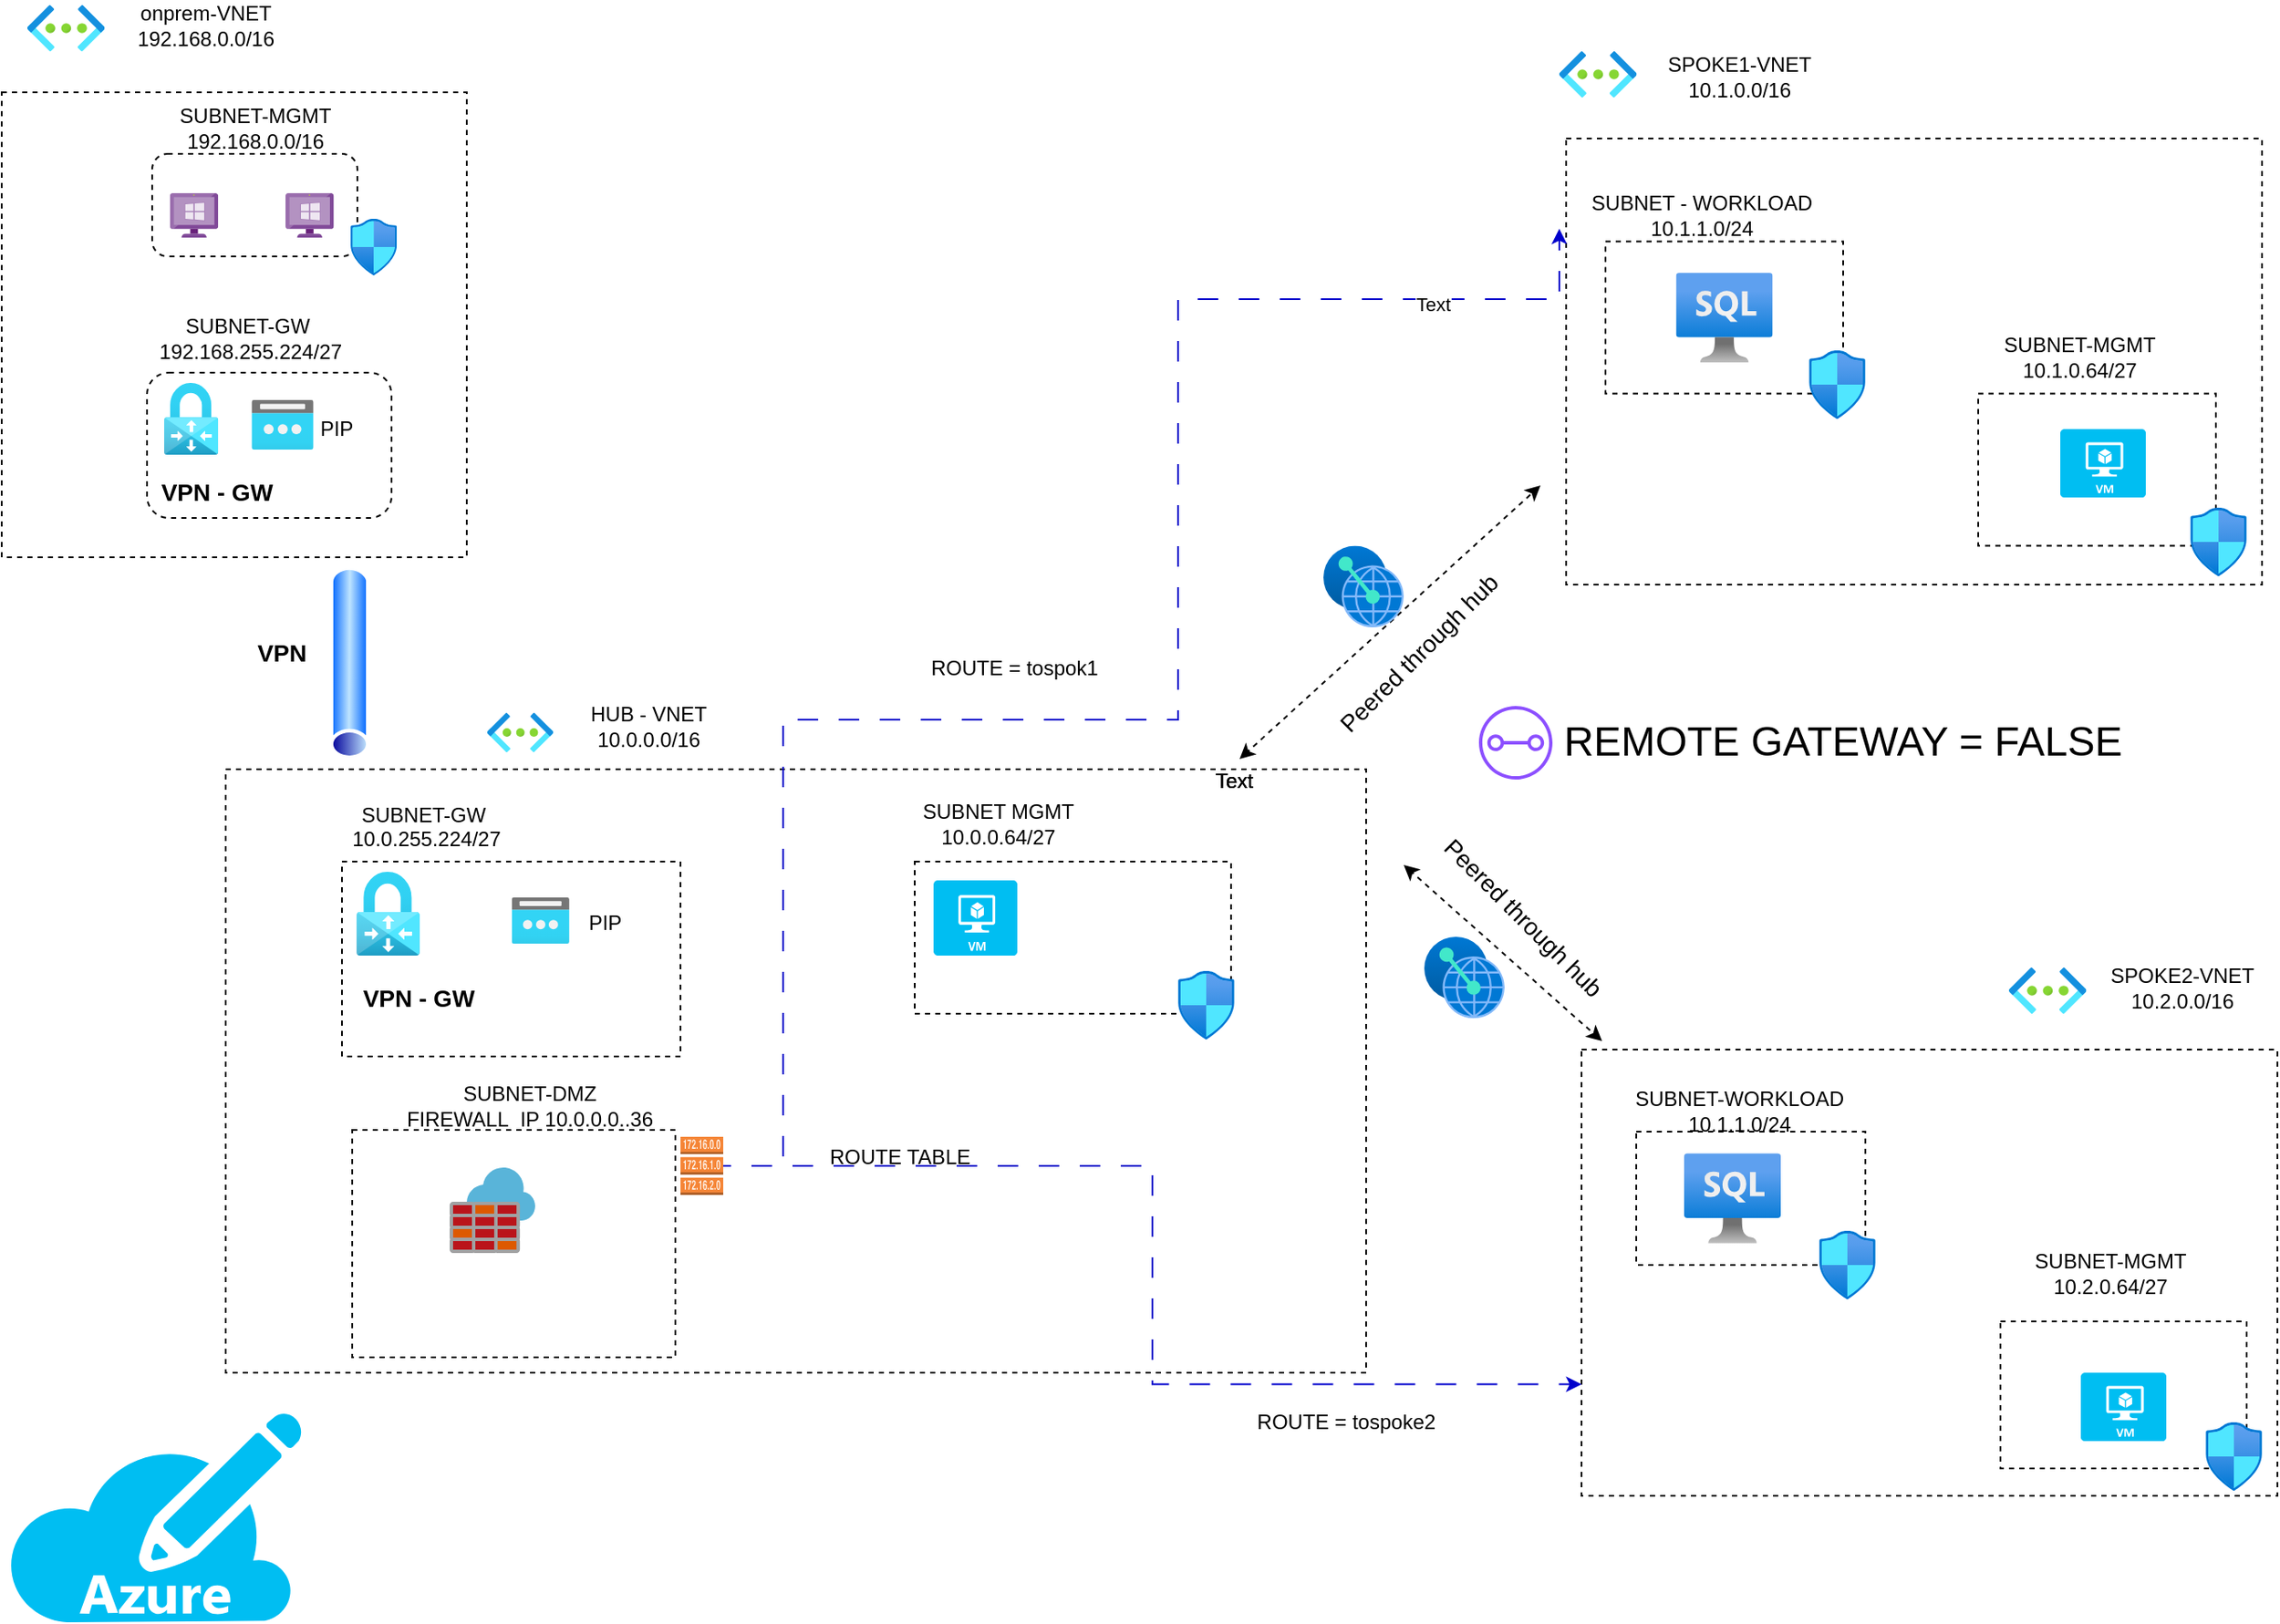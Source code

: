 <mxfile version="24.6.4" type="device">
  <diagram name="Página-1" id="0XVBPAYQFIgWgaYY-hve">
    <mxGraphModel dx="2100" dy="1258" grid="0" gridSize="10" guides="1" tooltips="1" connect="1" arrows="1" fold="1" page="1" pageScale="1" pageWidth="1390" pageHeight="980" math="0" shadow="0">
      <root>
        <mxCell id="0" />
        <mxCell id="1" parent="0" />
        <mxCell id="W7bgL_GozD5dgxPRXH0D-1" value="" style="image;aspect=fixed;html=1;points=[];align=center;fontSize=12;image=img/lib/azure2/networking/Virtual_Networks.svg;" vertex="1" parent="1">
          <mxGeometry x="22" y="21" width="45.23" height="27" as="geometry" />
        </mxCell>
        <mxCell id="W7bgL_GozD5dgxPRXH0D-2" value="" style="whiteSpace=wrap;html=1;aspect=fixed;dashed=1;" vertex="1" parent="1">
          <mxGeometry x="7" y="72" width="272" height="272" as="geometry" />
        </mxCell>
        <mxCell id="W7bgL_GozD5dgxPRXH0D-4" value="" style="image;aspect=fixed;html=1;points=[];align=center;fontSize=12;image=img/lib/azure2/networking/Virtual_Networks.svg;" vertex="1" parent="1">
          <mxGeometry x="291" y="435" width="38.53" height="23" as="geometry" />
        </mxCell>
        <mxCell id="W7bgL_GozD5dgxPRXH0D-8" value="" style="rounded=0;whiteSpace=wrap;html=1;dashed=1;" vertex="1" parent="1">
          <mxGeometry x="138" y="468" width="667" height="353" as="geometry" />
        </mxCell>
        <mxCell id="W7bgL_GozD5dgxPRXH0D-9" value="" style="rounded=0;whiteSpace=wrap;html=1;dashed=1;" vertex="1" parent="1">
          <mxGeometry x="922" y="99" width="407" height="261" as="geometry" />
        </mxCell>
        <mxCell id="W7bgL_GozD5dgxPRXH0D-10" value="" style="rounded=0;whiteSpace=wrap;html=1;dashed=1;" vertex="1" parent="1">
          <mxGeometry x="931" y="632" width="407" height="261" as="geometry" />
        </mxCell>
        <mxCell id="W7bgL_GozD5dgxPRXH0D-11" value="" style="image;aspect=fixed;html=1;points=[];align=center;fontSize=12;image=img/lib/azure2/networking/Virtual_Networks.svg;" vertex="1" parent="1">
          <mxGeometry x="1181" y="584" width="45.23" height="27" as="geometry" />
        </mxCell>
        <mxCell id="W7bgL_GozD5dgxPRXH0D-12" value="" style="image;aspect=fixed;html=1;points=[];align=center;fontSize=12;image=img/lib/azure2/networking/Virtual_Networks.svg;" vertex="1" parent="1">
          <mxGeometry x="918" y="48" width="45.23" height="27" as="geometry" />
        </mxCell>
        <mxCell id="W7bgL_GozD5dgxPRXH0D-13" value="onprem-VNET 192.168.0.0/16" style="text;html=1;align=center;verticalAlign=middle;whiteSpace=wrap;rounded=0;" vertex="1" parent="1">
          <mxGeometry x="80" y="18" width="93" height="30" as="geometry" />
        </mxCell>
        <mxCell id="W7bgL_GozD5dgxPRXH0D-14" value="SPOKE2-VNET&lt;div&gt;10.2.0.0/16&lt;/div&gt;" style="text;html=1;align=center;verticalAlign=middle;whiteSpace=wrap;rounded=0;" vertex="1" parent="1">
          <mxGeometry x="1236" y="581" width="93" height="30" as="geometry" />
        </mxCell>
        <mxCell id="W7bgL_GozD5dgxPRXH0D-15" value="SPOKE1-VNET&lt;div&gt;10.1.0.0/16&lt;/div&gt;" style="text;html=1;align=center;verticalAlign=middle;whiteSpace=wrap;rounded=0;" vertex="1" parent="1">
          <mxGeometry x="977" y="48" width="93" height="30" as="geometry" />
        </mxCell>
        <mxCell id="W7bgL_GozD5dgxPRXH0D-16" value="HUB - VNET&lt;div&gt;10.0.0.0/16&lt;/div&gt;" style="text;html=1;align=center;verticalAlign=middle;whiteSpace=wrap;rounded=0;" vertex="1" parent="1">
          <mxGeometry x="339" y="428" width="93" height="30" as="geometry" />
        </mxCell>
        <mxCell id="W7bgL_GozD5dgxPRXH0D-20" value="" style="endArrow=classic;startArrow=classic;html=1;rounded=0;dashed=1;flowAnimation=1;" edge="1" parent="1">
          <mxGeometry width="50" height="50" relative="1" as="geometry">
            <mxPoint x="731" y="462" as="sourcePoint" />
            <mxPoint x="907" y="302" as="targetPoint" />
          </mxGeometry>
        </mxCell>
        <mxCell id="W7bgL_GozD5dgxPRXH0D-21" value="" style="rounded=0;whiteSpace=wrap;html=1;dashed=1;" vertex="1" parent="1">
          <mxGeometry x="206" y="522" width="198" height="114" as="geometry" />
        </mxCell>
        <mxCell id="W7bgL_GozD5dgxPRXH0D-22" value="" style="rounded=0;whiteSpace=wrap;html=1;dashed=1;" vertex="1" parent="1">
          <mxGeometry x="541" y="522" width="185" height="89" as="geometry" />
        </mxCell>
        <mxCell id="W7bgL_GozD5dgxPRXH0D-23" value="" style="rounded=0;whiteSpace=wrap;html=1;dashed=1;" vertex="1" parent="1">
          <mxGeometry x="212" y="679" width="189" height="133" as="geometry" />
        </mxCell>
        <mxCell id="W7bgL_GozD5dgxPRXH0D-24" value="SUBNET MGMT 10.0.0.64/27" style="text;html=1;align=center;verticalAlign=middle;whiteSpace=wrap;rounded=0;" vertex="1" parent="1">
          <mxGeometry x="530" y="485" width="120" height="30" as="geometry" />
        </mxCell>
        <mxCell id="W7bgL_GozD5dgxPRXH0D-25" value="" style="verticalLabelPosition=bottom;html=1;verticalAlign=top;align=center;strokeColor=none;fillColor=#00BEF2;shape=mxgraph.azure.virtual_machine;" vertex="1" parent="1">
          <mxGeometry x="552" y="533" width="49" height="44" as="geometry" />
        </mxCell>
        <mxCell id="W7bgL_GozD5dgxPRXH0D-26" value="" style="image;sketch=0;aspect=fixed;html=1;points=[];align=center;fontSize=12;image=img/lib/mscae/Azure_Firewall.svg;" vertex="1" parent="1">
          <mxGeometry x="269" y="701" width="50" height="50" as="geometry" />
        </mxCell>
        <mxCell id="W7bgL_GozD5dgxPRXH0D-27" value="SUBNET-DMZ&lt;div&gt;FIREWALL&amp;nbsp; IP 10.0.0.0..36&lt;/div&gt;" style="text;html=1;align=center;verticalAlign=middle;whiteSpace=wrap;rounded=0;" vertex="1" parent="1">
          <mxGeometry x="235" y="650" width="162" height="30" as="geometry" />
        </mxCell>
        <mxCell id="W7bgL_GozD5dgxPRXH0D-30" value="SUBNET-GW&amp;nbsp; 10.0.255.224/27&lt;div&gt;&lt;br&gt;&lt;/div&gt;" style="text;html=1;align=center;verticalAlign=middle;whiteSpace=wrap;rounded=0;" vertex="1" parent="1">
          <mxGeometry x="193" y="494" width="125" height="30" as="geometry" />
        </mxCell>
        <mxCell id="W7bgL_GozD5dgxPRXH0D-32" value="" style="image;aspect=fixed;html=1;points=[];align=center;fontSize=12;image=img/lib/azure2/networking/Virtual_Network_Gateways.svg;" vertex="1" parent="1">
          <mxGeometry x="214.53" y="528" width="36.93" height="49" as="geometry" />
        </mxCell>
        <mxCell id="W7bgL_GozD5dgxPRXH0D-33" value="" style="rounded=1;whiteSpace=wrap;html=1;dashed=1;" vertex="1" parent="1">
          <mxGeometry x="92" y="236" width="143" height="85" as="geometry" />
        </mxCell>
        <mxCell id="W7bgL_GozD5dgxPRXH0D-34" value="" style="rounded=1;whiteSpace=wrap;html=1;dashed=1;" vertex="1" parent="1">
          <mxGeometry x="95" y="108" width="120" height="60" as="geometry" />
        </mxCell>
        <mxCell id="W7bgL_GozD5dgxPRXH0D-35" value="SUBNET-GW&lt;div&gt;&amp;nbsp;192.168.255.224/27&lt;/div&gt;" style="text;html=1;align=center;verticalAlign=middle;whiteSpace=wrap;rounded=0;" vertex="1" parent="1">
          <mxGeometry x="91" y="201" width="120" height="30" as="geometry" />
        </mxCell>
        <mxCell id="W7bgL_GozD5dgxPRXH0D-36" value="" style="image;aspect=fixed;html=1;points=[];align=center;fontSize=12;image=img/lib/azure2/networking/Virtual_Network_Gateways.svg;" vertex="1" parent="1">
          <mxGeometry x="102" y="242" width="31.65" height="42" as="geometry" />
        </mxCell>
        <mxCell id="W7bgL_GozD5dgxPRXH0D-37" value="SUBNET-MGMT&lt;div&gt;192.168.0.0/16&lt;/div&gt;" style="text;html=1;align=center;verticalAlign=middle;whiteSpace=wrap;rounded=0;" vertex="1" parent="1">
          <mxGeometry x="95" y="78" width="121" height="30" as="geometry" />
        </mxCell>
        <mxCell id="W7bgL_GozD5dgxPRXH0D-40" value="" style="image;sketch=0;aspect=fixed;html=1;points=[];align=center;fontSize=12;image=img/lib/mscae/VM_Windows_Non_Azure.svg;" vertex="1" parent="1">
          <mxGeometry x="173" y="131" width="28.26" height="26" as="geometry" />
        </mxCell>
        <mxCell id="W7bgL_GozD5dgxPRXH0D-41" value="" style="image;sketch=0;aspect=fixed;html=1;points=[];align=center;fontSize=12;image=img/lib/mscae/VM_Windows_Non_Azure.svg;" vertex="1" parent="1">
          <mxGeometry x="105.39" y="131" width="28.26" height="26" as="geometry" />
        </mxCell>
        <mxCell id="W7bgL_GozD5dgxPRXH0D-42" value="&lt;b&gt;&lt;font style=&quot;font-size: 14px;&quot;&gt;VPN - GW&lt;/font&gt;&lt;/b&gt;" style="text;html=1;align=center;verticalAlign=middle;whiteSpace=wrap;rounded=0;" vertex="1" parent="1">
          <mxGeometry x="211" y="587" width="80" height="30" as="geometry" />
        </mxCell>
        <mxCell id="W7bgL_GozD5dgxPRXH0D-43" value="&lt;b&gt;&lt;font style=&quot;font-size: 14px;&quot;&gt;VPN - GW&lt;/font&gt;&lt;/b&gt;" style="text;html=1;align=center;verticalAlign=middle;whiteSpace=wrap;rounded=0;" vertex="1" parent="1">
          <mxGeometry x="93" y="291" width="80" height="30" as="geometry" />
        </mxCell>
        <mxCell id="W7bgL_GozD5dgxPRXH0D-44" value="" style="image;aspect=fixed;perimeter=ellipsePerimeter;html=1;align=center;shadow=0;dashed=0;spacingTop=3;image=img/lib/active_directory/tunnel.svg;rotation=-90;" vertex="1" parent="1">
          <mxGeometry x="152" y="394" width="117" height="23.4" as="geometry" />
        </mxCell>
        <mxCell id="W7bgL_GozD5dgxPRXH0D-45" value="&lt;font style=&quot;font-size: 14px;&quot;&gt;&lt;b&gt;VPN&lt;/b&gt;&lt;/font&gt;" style="text;html=1;align=center;verticalAlign=middle;whiteSpace=wrap;rounded=0;" vertex="1" parent="1">
          <mxGeometry x="141.26" y="385" width="60" height="30" as="geometry" />
        </mxCell>
        <mxCell id="W7bgL_GozD5dgxPRXH0D-46" value="" style="image;aspect=fixed;html=1;points=[];align=center;fontSize=12;image=img/lib/azure2/other/Peering_Service.svg;" vertex="1" parent="1">
          <mxGeometry x="780" y="337.31" width="47" height="47.69" as="geometry" />
        </mxCell>
        <mxCell id="W7bgL_GozD5dgxPRXH0D-47" value="&lt;font style=&quot;font-size: 14px;&quot;&gt;Peered through hub&lt;/font&gt;" style="text;html=1;align=center;verticalAlign=middle;whiteSpace=wrap;rounded=0;rotation=-45;" vertex="1" parent="1">
          <mxGeometry x="772" y="385" width="128" height="30" as="geometry" />
        </mxCell>
        <mxCell id="W7bgL_GozD5dgxPRXH0D-48" value="" style="endArrow=classic;startArrow=classic;html=1;rounded=0;dashed=1;flowAnimation=1;" edge="1" parent="1">
          <mxGeometry width="50" height="50" relative="1" as="geometry">
            <mxPoint x="827" y="524" as="sourcePoint" />
            <mxPoint x="943" y="627" as="targetPoint" />
          </mxGeometry>
        </mxCell>
        <mxCell id="W7bgL_GozD5dgxPRXH0D-49" value="" style="image;aspect=fixed;html=1;points=[];align=center;fontSize=12;image=img/lib/azure2/other/Peering_Service.svg;" vertex="1" parent="1">
          <mxGeometry x="839" y="566" width="47" height="47.69" as="geometry" />
        </mxCell>
        <mxCell id="W7bgL_GozD5dgxPRXH0D-50" value="&lt;font style=&quot;font-size: 14px;&quot;&gt;Peered through hub&lt;/font&gt;" style="text;html=1;align=center;verticalAlign=middle;whiteSpace=wrap;rounded=0;rotation=45;" vertex="1" parent="1">
          <mxGeometry x="833" y="540" width="128" height="30" as="geometry" />
        </mxCell>
        <mxCell id="W7bgL_GozD5dgxPRXH0D-51" value="" style="rounded=0;whiteSpace=wrap;html=1;dashed=1;" vertex="1" parent="1">
          <mxGeometry x="945" y="159.31" width="139" height="89" as="geometry" />
        </mxCell>
        <mxCell id="W7bgL_GozD5dgxPRXH0D-52" value="" style="rounded=0;whiteSpace=wrap;html=1;dashed=1;" vertex="1" parent="1">
          <mxGeometry x="1163" y="248.31" width="139" height="89" as="geometry" />
        </mxCell>
        <mxCell id="W7bgL_GozD5dgxPRXH0D-53" value="SUBNET - WORKLOAD 10.1.1.0/24" style="text;html=1;align=center;verticalAlign=middle;whiteSpace=wrap;rounded=0;" vertex="1" parent="1">
          <mxGeometry x="918" y="129.31" width="167" height="30" as="geometry" />
        </mxCell>
        <mxCell id="W7bgL_GozD5dgxPRXH0D-55" value="SUBNET-MGMT&lt;div&gt;10.1.0.64/27&lt;/div&gt;" style="text;html=1;align=center;verticalAlign=middle;whiteSpace=wrap;rounded=0;" vertex="1" parent="1">
          <mxGeometry x="1163" y="212" width="118.77" height="30" as="geometry" />
        </mxCell>
        <mxCell id="W7bgL_GozD5dgxPRXH0D-56" value="" style="sketch=0;outlineConnect=0;fontColor=#232F3E;gradientColor=none;fillColor=#8C4FFF;strokeColor=none;dashed=0;verticalLabelPosition=bottom;verticalAlign=top;align=center;html=1;fontSize=12;fontStyle=0;aspect=fixed;pointerEvents=1;shape=mxgraph.aws4.transit_gateway_attachment;" vertex="1" parent="1">
          <mxGeometry x="871" y="431" width="43" height="43" as="geometry" />
        </mxCell>
        <mxCell id="W7bgL_GozD5dgxPRXH0D-57" value="&lt;font style=&quot;font-size: 24px;&quot;&gt;REMOTE GATEWAY = FALSE&lt;/font&gt;" style="text;html=1;align=center;verticalAlign=middle;whiteSpace=wrap;rounded=0;" vertex="1" parent="1">
          <mxGeometry x="893" y="439" width="382" height="25" as="geometry" />
        </mxCell>
        <mxCell id="W7bgL_GozD5dgxPRXH0D-59" value="" style="image;aspect=fixed;html=1;points=[];align=center;fontSize=12;image=img/lib/azure2/databases/Azure_SQL_VM.svg;" vertex="1" parent="1">
          <mxGeometry x="986.24" y="177.31" width="56.53" height="53" as="geometry" />
        </mxCell>
        <mxCell id="W7bgL_GozD5dgxPRXH0D-61" value="" style="rounded=0;whiteSpace=wrap;html=1;dashed=1;" vertex="1" parent="1">
          <mxGeometry x="963" y="680" width="134" height="78" as="geometry" />
        </mxCell>
        <mxCell id="W7bgL_GozD5dgxPRXH0D-62" value="" style="rounded=0;whiteSpace=wrap;html=1;dashed=1;" vertex="1" parent="1">
          <mxGeometry x="1176" y="791" width="144" height="86" as="geometry" />
        </mxCell>
        <mxCell id="W7bgL_GozD5dgxPRXH0D-63" value="SUBNET-WORKLOAD&lt;div&gt;10.1.1.0/24&lt;/div&gt;" style="text;html=1;align=center;verticalAlign=middle;whiteSpace=wrap;rounded=0;" vertex="1" parent="1">
          <mxGeometry x="942" y="653" width="163" height="30" as="geometry" />
        </mxCell>
        <mxCell id="W7bgL_GozD5dgxPRXH0D-66" value="" style="image;aspect=fixed;html=1;points=[];align=center;fontSize=12;image=img/lib/azure2/databases/Azure_SQL_VM.svg;" vertex="1" parent="1">
          <mxGeometry x="991" y="692.5" width="56.53" height="53" as="geometry" />
        </mxCell>
        <mxCell id="W7bgL_GozD5dgxPRXH0D-68" value="" style="verticalLabelPosition=bottom;html=1;verticalAlign=top;align=center;strokeColor=none;fillColor=#00BEF2;shape=mxgraph.azure.virtual_machine;" vertex="1" parent="1">
          <mxGeometry x="1211" y="269" width="50" height="40" as="geometry" />
        </mxCell>
        <mxCell id="W7bgL_GozD5dgxPRXH0D-69" value="" style="verticalLabelPosition=bottom;html=1;verticalAlign=top;align=center;strokeColor=none;fillColor=#00BEF2;shape=mxgraph.azure.virtual_machine;" vertex="1" parent="1">
          <mxGeometry x="1223" y="821" width="50" height="40" as="geometry" />
        </mxCell>
        <mxCell id="W7bgL_GozD5dgxPRXH0D-72" value="SUBNET-MGMT&lt;div&gt;10.2.0.64/27&lt;/div&gt;" style="text;html=1;align=center;verticalAlign=middle;whiteSpace=wrap;rounded=0;" vertex="1" parent="1">
          <mxGeometry x="1181" y="748" width="118.77" height="30" as="geometry" />
        </mxCell>
        <mxCell id="W7bgL_GozD5dgxPRXH0D-73" value="" style="image;aspect=fixed;html=1;points=[];align=center;fontSize=12;image=img/lib/azure2/networking/Public_IP_Addresses.svg;" vertex="1" parent="1">
          <mxGeometry x="305.25" y="543" width="33.75" height="27" as="geometry" />
        </mxCell>
        <mxCell id="W7bgL_GozD5dgxPRXH0D-74" value="PIP" style="text;html=1;align=center;verticalAlign=middle;whiteSpace=wrap;rounded=0;" vertex="1" parent="1">
          <mxGeometry x="329.53" y="543" width="60" height="30" as="geometry" />
        </mxCell>
        <mxCell id="W7bgL_GozD5dgxPRXH0D-75" value="" style="image;aspect=fixed;html=1;points=[];align=center;fontSize=12;image=img/lib/azure2/networking/Public_IP_Addresses.svg;" vertex="1" parent="1">
          <mxGeometry x="153.13" y="252" width="36.25" height="29" as="geometry" />
        </mxCell>
        <mxCell id="W7bgL_GozD5dgxPRXH0D-76" value="PIP" style="text;html=1;align=center;verticalAlign=middle;whiteSpace=wrap;rounded=0;" vertex="1" parent="1">
          <mxGeometry x="173.0" y="254" width="60" height="30" as="geometry" />
        </mxCell>
        <mxCell id="W7bgL_GozD5dgxPRXH0D-77" value="" style="image;aspect=fixed;html=1;points=[];align=center;fontSize=12;image=img/lib/azure2/networking/Network_Security_Groups.svg;" vertex="1" parent="1">
          <mxGeometry x="695" y="586" width="32.94" height="40" as="geometry" />
        </mxCell>
        <mxCell id="W7bgL_GozD5dgxPRXH0D-78" value="" style="image;aspect=fixed;html=1;points=[];align=center;fontSize=12;image=img/lib/azure2/networking/Network_Security_Groups.svg;" vertex="1" parent="1">
          <mxGeometry x="1064.06" y="223" width="32.94" height="40" as="geometry" />
        </mxCell>
        <mxCell id="W7bgL_GozD5dgxPRXH0D-79" value="" style="image;aspect=fixed;html=1;points=[];align=center;fontSize=12;image=img/lib/azure2/networking/Network_Security_Groups.svg;" vertex="1" parent="1">
          <mxGeometry x="1287.06" y="315" width="32.94" height="40" as="geometry" />
        </mxCell>
        <mxCell id="W7bgL_GozD5dgxPRXH0D-80" value="" style="image;aspect=fixed;html=1;points=[];align=center;fontSize=12;image=img/lib/azure2/networking/Network_Security_Groups.svg;" vertex="1" parent="1">
          <mxGeometry x="1070" y="738" width="32.94" height="40" as="geometry" />
        </mxCell>
        <mxCell id="W7bgL_GozD5dgxPRXH0D-81" value="" style="image;aspect=fixed;html=1;points=[];align=center;fontSize=12;image=img/lib/azure2/networking/Network_Security_Groups.svg;" vertex="1" parent="1">
          <mxGeometry x="1296.06" y="850" width="32.94" height="40" as="geometry" />
        </mxCell>
        <mxCell id="W7bgL_GozD5dgxPRXH0D-93" style="edgeStyle=orthogonalEdgeStyle;rounded=0;orthogonalLoop=1;jettySize=auto;html=1;entryX=0;entryY=0.75;entryDx=0;entryDy=0;dashed=1;dashPattern=12 12;strokeColor=#0000CC;flowAnimation=1;" edge="1" parent="1" source="W7bgL_GozD5dgxPRXH0D-85" target="W7bgL_GozD5dgxPRXH0D-53">
          <mxGeometry relative="1" as="geometry">
            <mxPoint x="473" y="193" as="targetPoint" />
            <Array as="points">
              <mxPoint x="464" y="439" />
              <mxPoint x="695" y="439" />
              <mxPoint x="695" y="193" />
              <mxPoint x="918" y="193" />
            </Array>
          </mxGeometry>
        </mxCell>
        <mxCell id="W7bgL_GozD5dgxPRXH0D-94" value="Text" style="edgeLabel;html=1;align=center;verticalAlign=middle;resizable=0;points=[];" vertex="1" connectable="0" parent="W7bgL_GozD5dgxPRXH0D-93">
          <mxGeometry x="0.778" y="-3" relative="1" as="geometry">
            <mxPoint as="offset" />
          </mxGeometry>
        </mxCell>
        <mxCell id="W7bgL_GozD5dgxPRXH0D-95" style="edgeStyle=orthogonalEdgeStyle;rounded=0;orthogonalLoop=1;jettySize=auto;html=1;entryX=0;entryY=0.75;entryDx=0;entryDy=0;dashed=1;dashPattern=12 12;strokeColor=#0000CC;flowAnimation=1;" edge="1" parent="1" source="W7bgL_GozD5dgxPRXH0D-85" target="W7bgL_GozD5dgxPRXH0D-10">
          <mxGeometry relative="1" as="geometry" />
        </mxCell>
        <mxCell id="W7bgL_GozD5dgxPRXH0D-85" value="" style="outlineConnect=0;dashed=0;verticalLabelPosition=bottom;verticalAlign=top;align=center;html=1;shape=mxgraph.aws3.route_table;fillColor=#F58536;gradientColor=none;" vertex="1" parent="1">
          <mxGeometry x="404" y="683" width="25" height="34" as="geometry" />
        </mxCell>
        <mxCell id="W7bgL_GozD5dgxPRXH0D-86" value="Text" style="text;html=1;align=center;verticalAlign=middle;whiteSpace=wrap;rounded=0;" vertex="1" parent="1">
          <mxGeometry x="698" y="460" width="60" height="30" as="geometry" />
        </mxCell>
        <mxCell id="W7bgL_GozD5dgxPRXH0D-87" value="Text" style="text;html=1;align=center;verticalAlign=middle;whiteSpace=wrap;rounded=0;" vertex="1" parent="1">
          <mxGeometry x="698" y="460" width="60" height="30" as="geometry" />
        </mxCell>
        <mxCell id="W7bgL_GozD5dgxPRXH0D-88" value="Text" style="text;html=1;align=center;verticalAlign=middle;whiteSpace=wrap;rounded=0;" vertex="1" parent="1">
          <mxGeometry x="698" y="460" width="60" height="30" as="geometry" />
        </mxCell>
        <mxCell id="W7bgL_GozD5dgxPRXH0D-90" value="ROUTE TABLE" style="text;html=1;align=center;verticalAlign=middle;whiteSpace=wrap;rounded=0;" vertex="1" parent="1">
          <mxGeometry x="486" y="680" width="93" height="30" as="geometry" />
        </mxCell>
        <mxCell id="W7bgL_GozD5dgxPRXH0D-97" value="ROUTE = tospok1" style="text;html=1;align=center;verticalAlign=middle;whiteSpace=wrap;rounded=0;" vertex="1" parent="1">
          <mxGeometry x="534" y="394" width="131" height="30" as="geometry" />
        </mxCell>
        <mxCell id="W7bgL_GozD5dgxPRXH0D-98" value="ROUTE = tospoke2&lt;div&gt;&lt;br&gt;&lt;/div&gt;" style="text;html=1;align=center;verticalAlign=middle;whiteSpace=wrap;rounded=0;" vertex="1" parent="1">
          <mxGeometry x="727.94" y="842" width="131" height="30" as="geometry" />
        </mxCell>
        <mxCell id="W7bgL_GozD5dgxPRXH0D-101" value="" style="image;aspect=fixed;html=1;points=[];align=center;fontSize=12;image=img/lib/azure2/networking/Network_Security_Groups.svg;" vertex="1" parent="1">
          <mxGeometry x="211" y="146" width="27.18" height="33" as="geometry" />
        </mxCell>
        <mxCell id="W7bgL_GozD5dgxPRXH0D-105" value="" style="verticalLabelPosition=bottom;html=1;verticalAlign=top;align=center;strokeColor=none;fillColor=#00BEF2;shape=mxgraph.azure.azure_subscription;" vertex="1" parent="1">
          <mxGeometry x="10" y="844" width="173" height="123" as="geometry" />
        </mxCell>
      </root>
    </mxGraphModel>
  </diagram>
</mxfile>
